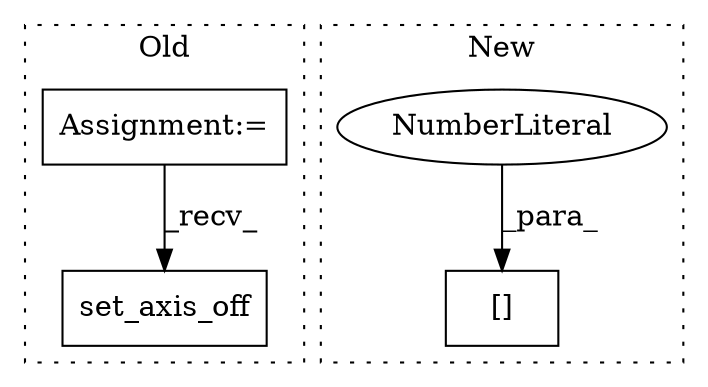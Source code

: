 digraph G {
subgraph cluster0 {
1 [label="set_axis_off" a="32" s="1365" l="14" shape="box"];
4 [label="Assignment:=" a="7" s="461" l="3" shape="box"];
label = "Old";
style="dotted";
}
subgraph cluster1 {
2 [label="[]" a="2" s="1381,1385" l="3,1" shape="box"];
3 [label="NumberLiteral" a="34" s="1384" l="1" shape="ellipse"];
label = "New";
style="dotted";
}
3 -> 2 [label="_para_"];
4 -> 1 [label="_recv_"];
}